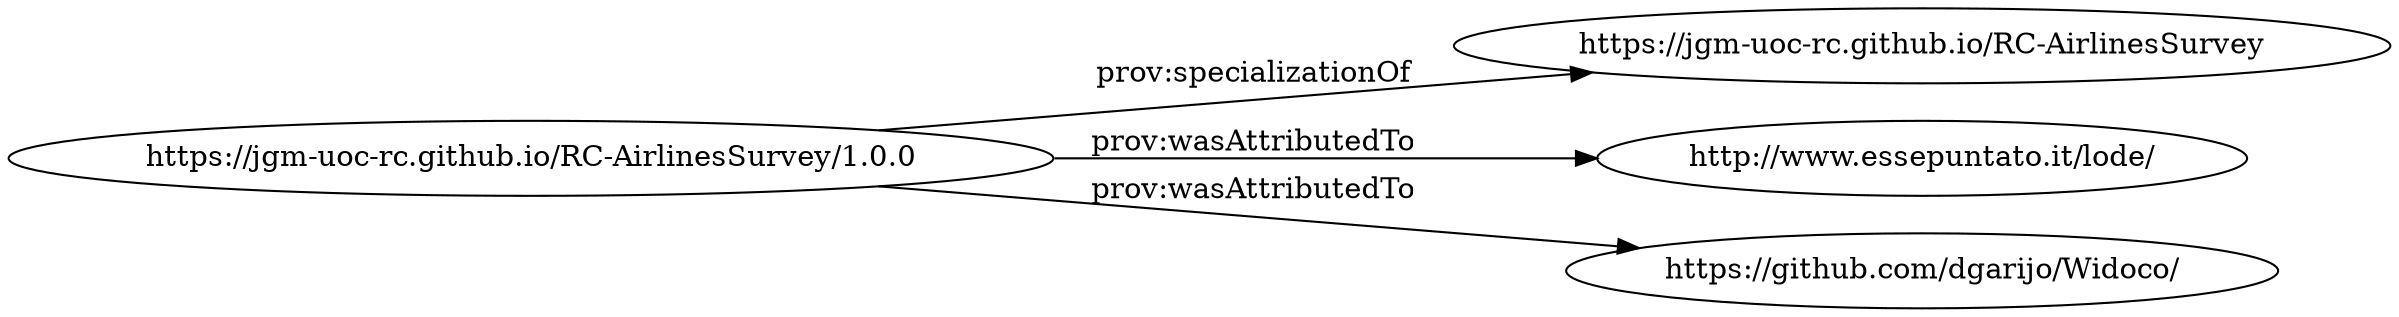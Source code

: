 digraph ar2dtool_diagram { 
rankdir=LR;
size="1501"
	"https://jgm-uoc-rc.github.io/RC-AirlinesSurvey/1.0.0" -> "https://jgm-uoc-rc.github.io/RC-AirlinesSurvey" [ label = "prov:specializationOf" ];
	"https://jgm-uoc-rc.github.io/RC-AirlinesSurvey/1.0.0" -> "http://www.essepuntato.it/lode/" [ label = "prov:wasAttributedTo" ];
	"https://jgm-uoc-rc.github.io/RC-AirlinesSurvey/1.0.0" -> "https://github.com/dgarijo/Widoco/" [ label = "prov:wasAttributedTo" ];

}

